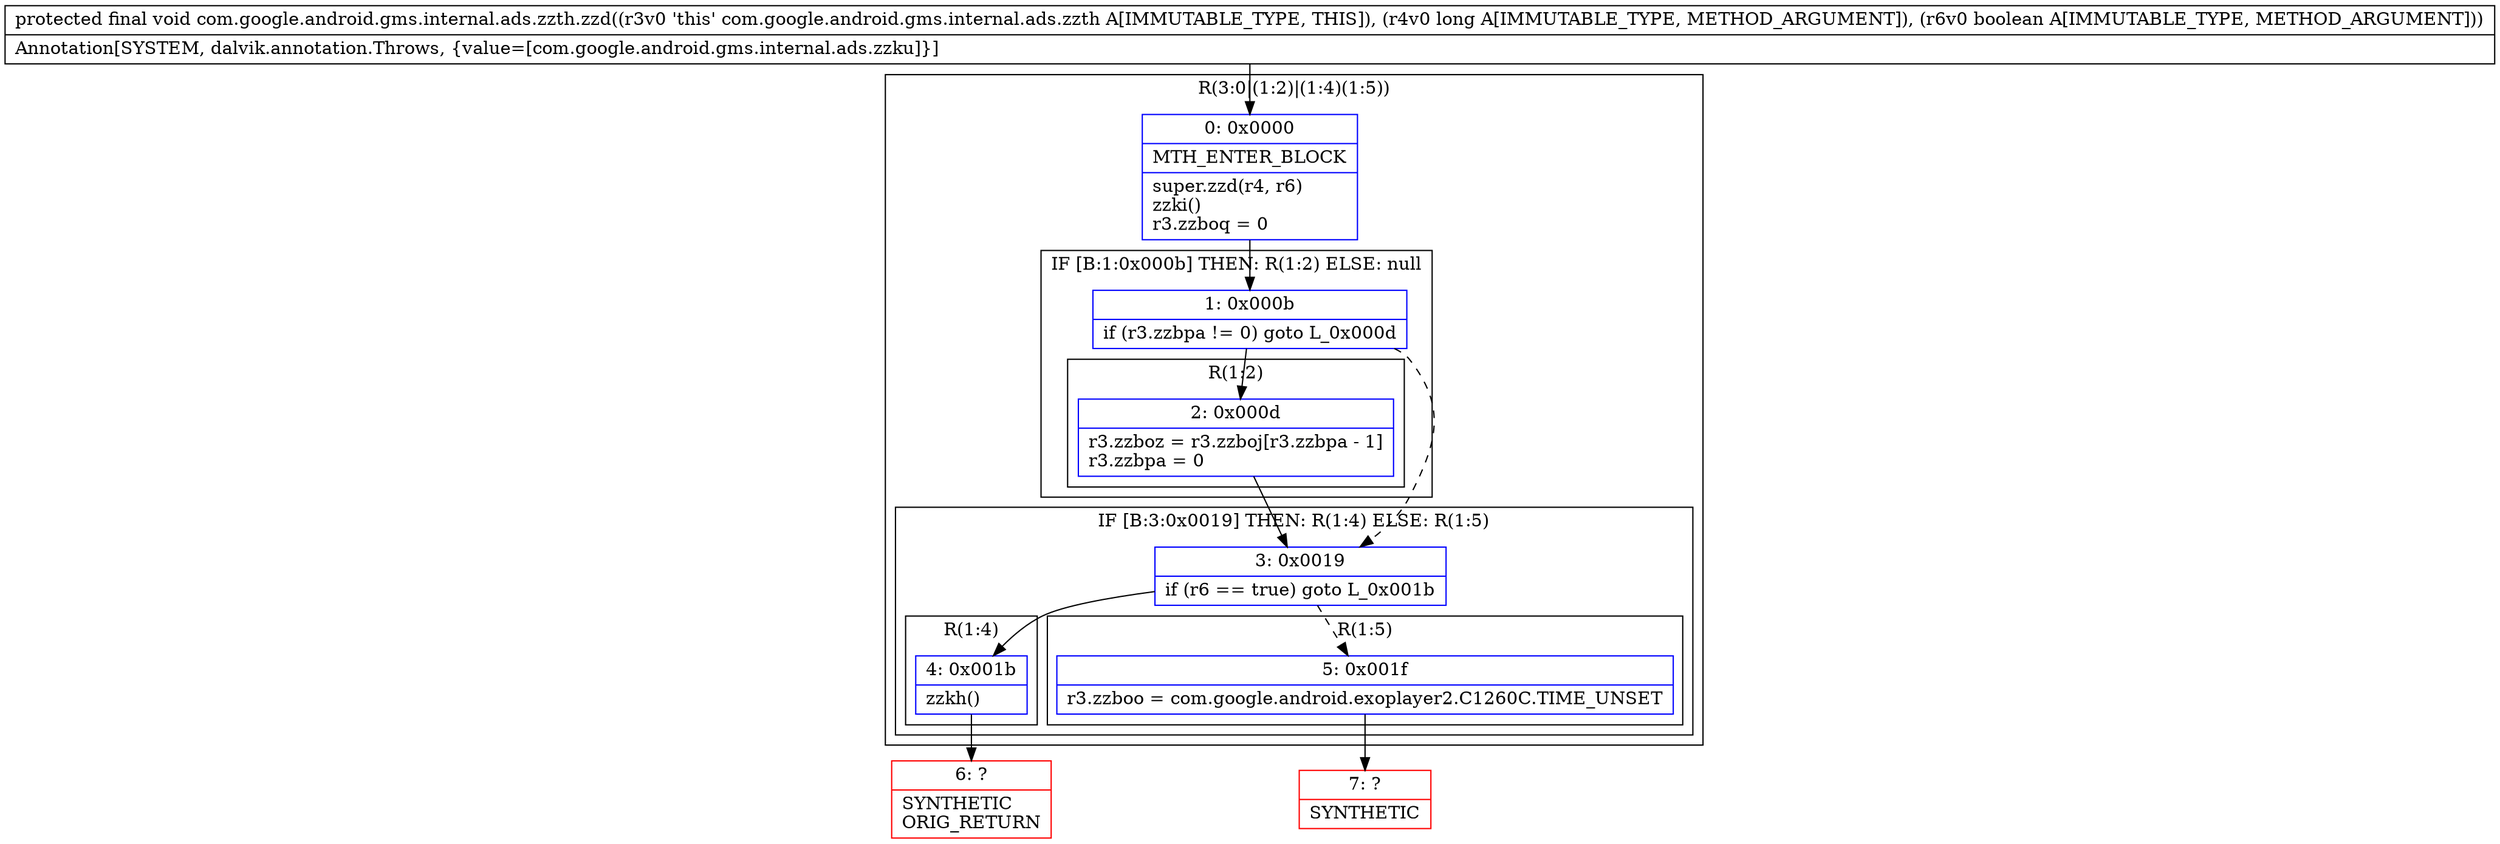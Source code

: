 digraph "CFG forcom.google.android.gms.internal.ads.zzth.zzd(JZ)V" {
subgraph cluster_Region_208293767 {
label = "R(3:0|(1:2)|(1:4)(1:5))";
node [shape=record,color=blue];
Node_0 [shape=record,label="{0\:\ 0x0000|MTH_ENTER_BLOCK\l|super.zzd(r4, r6)\lzzki()\lr3.zzboq = 0\l}"];
subgraph cluster_IfRegion_1648412916 {
label = "IF [B:1:0x000b] THEN: R(1:2) ELSE: null";
node [shape=record,color=blue];
Node_1 [shape=record,label="{1\:\ 0x000b|if (r3.zzbpa != 0) goto L_0x000d\l}"];
subgraph cluster_Region_593622204 {
label = "R(1:2)";
node [shape=record,color=blue];
Node_2 [shape=record,label="{2\:\ 0x000d|r3.zzboz = r3.zzboj[r3.zzbpa \- 1]\lr3.zzbpa = 0\l}"];
}
}
subgraph cluster_IfRegion_1802110786 {
label = "IF [B:3:0x0019] THEN: R(1:4) ELSE: R(1:5)";
node [shape=record,color=blue];
Node_3 [shape=record,label="{3\:\ 0x0019|if (r6 == true) goto L_0x001b\l}"];
subgraph cluster_Region_891452383 {
label = "R(1:4)";
node [shape=record,color=blue];
Node_4 [shape=record,label="{4\:\ 0x001b|zzkh()\l}"];
}
subgraph cluster_Region_1363215079 {
label = "R(1:5)";
node [shape=record,color=blue];
Node_5 [shape=record,label="{5\:\ 0x001f|r3.zzboo = com.google.android.exoplayer2.C1260C.TIME_UNSET\l}"];
}
}
}
Node_6 [shape=record,color=red,label="{6\:\ ?|SYNTHETIC\lORIG_RETURN\l}"];
Node_7 [shape=record,color=red,label="{7\:\ ?|SYNTHETIC\l}"];
MethodNode[shape=record,label="{protected final void com.google.android.gms.internal.ads.zzth.zzd((r3v0 'this' com.google.android.gms.internal.ads.zzth A[IMMUTABLE_TYPE, THIS]), (r4v0 long A[IMMUTABLE_TYPE, METHOD_ARGUMENT]), (r6v0 boolean A[IMMUTABLE_TYPE, METHOD_ARGUMENT]))  | Annotation[SYSTEM, dalvik.annotation.Throws, \{value=[com.google.android.gms.internal.ads.zzku]\}]\l}"];
MethodNode -> Node_0;
Node_0 -> Node_1;
Node_1 -> Node_2;
Node_1 -> Node_3[style=dashed];
Node_2 -> Node_3;
Node_3 -> Node_4;
Node_3 -> Node_5[style=dashed];
Node_4 -> Node_6;
Node_5 -> Node_7;
}

